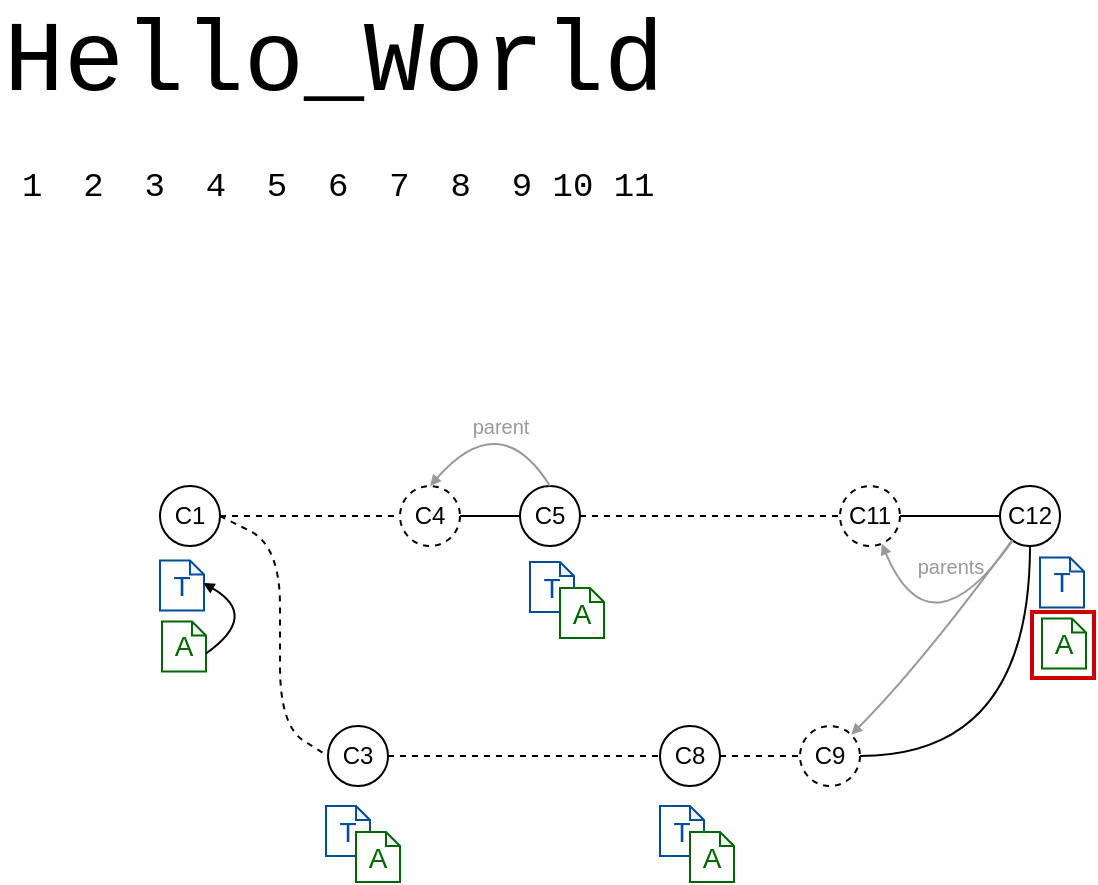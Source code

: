 <mxfile version="12.7.0" type="github">
  <diagram name="Page-1" id="97a40813-6b03-0c74-37c1-0168de264b11">
    <mxGraphModel dx="1023" dy="626" grid="1" gridSize="10" guides="1" tooltips="1" connect="1" arrows="1" fold="1" page="1" pageScale="1" pageWidth="2000" pageHeight="1600" background="#ffffff" math="0" shadow="0">
      <root>
        <mxCell id="0"/>
        <mxCell id="1" parent="0"/>
        <mxCell id="CwLAQfS68uKpEtF0Guj3-4" value="" style="group;movable=1;resizable=1;rotatable=1;deletable=1;editable=1;connectable=1;fontSize=40;" parent="1" vertex="1" connectable="0">
          <mxGeometry x="30" y="80" width="350" height="25" as="geometry"/>
        </mxCell>
        <mxCell id="CwLAQfS68uKpEtF0Guj3-2" value="&lt;font face=&quot;Courier New&quot; style=&quot;font-size: 50px&quot;&gt;Hello_World&lt;/font&gt;" style="text;html=1;strokeColor=none;fillColor=none;align=left;verticalAlign=middle;whiteSpace=wrap;rounded=0;fontSize=20;fontStyle=0" parent="CwLAQfS68uKpEtF0Guj3-4" vertex="1">
          <mxGeometry y="-30" width="350" height="55" as="geometry"/>
        </mxCell>
        <mxCell id="CwLAQfS68uKpEtF0Guj3-3" value="&lt;font face=&quot;Courier New&quot; style=&quot;font-size: 17px;&quot;&gt;1&amp;nbsp; 2&amp;nbsp; 3&amp;nbsp; 4&amp;nbsp; 5&amp;nbsp; 6&amp;nbsp; 7&amp;nbsp; 8&amp;nbsp; 9 10 11&lt;/font&gt;" style="text;html=1;strokeColor=none;fillColor=none;align=left;verticalAlign=middle;whiteSpace=wrap;rounded=0;fontSize=17;fontStyle=0" parent="1" vertex="1">
          <mxGeometry x="39" y="130.45" width="340" height="20" as="geometry"/>
        </mxCell>
        <mxCell id="64cpPwAOeaduIRwgOQb2-1" value="C1" style="ellipse;whiteSpace=wrap;html=1;aspect=fixed;" parent="1" vertex="1">
          <mxGeometry x="110" y="290" width="30" height="30" as="geometry"/>
        </mxCell>
        <mxCell id="64cpPwAOeaduIRwgOQb2-3" value="C4" style="ellipse;whiteSpace=wrap;html=1;aspect=fixed;dashed=1;" parent="1" vertex="1">
          <mxGeometry x="230" y="290" width="30" height="30" as="geometry"/>
        </mxCell>
        <mxCell id="BpkahpqtXGf5eHLUuk7b-1" value="C3" style="ellipse;whiteSpace=wrap;html=1;aspect=fixed;" vertex="1" parent="1">
          <mxGeometry x="194" y="410" width="30" height="30" as="geometry"/>
        </mxCell>
        <mxCell id="BpkahpqtXGf5eHLUuk7b-2" value="&lt;font style=&quot;font-size: 14px&quot;&gt;T&lt;/font&gt;" style="shape=note;whiteSpace=wrap;html=1;backgroundOutline=1;darkOpacity=0.05;size=7;strokeColor=#004C99;fontColor=#004C99;" vertex="1" parent="1">
          <mxGeometry x="110" y="327.25" width="22" height="25" as="geometry"/>
        </mxCell>
        <mxCell id="BpkahpqtXGf5eHLUuk7b-3" value="&lt;font style=&quot;font-size: 14px&quot;&gt;A&lt;/font&gt;" style="shape=note;whiteSpace=wrap;html=1;backgroundOutline=1;darkOpacity=0.05;size=7;strokeColor=#006600;fontColor=#006600;" vertex="1" parent="1">
          <mxGeometry x="111" y="357.75" width="22" height="25" as="geometry"/>
        </mxCell>
        <mxCell id="BpkahpqtXGf5eHLUuk7b-4" value="" style="endArrow=block;html=1;fontColor=#006600;exitX=0;exitY=0;exitDx=22;exitDy=16;exitPerimeter=0;entryX=0.985;entryY=0.449;entryDx=0;entryDy=0;entryPerimeter=0;curved=1;endFill=1;endSize=3;" edge="1" parent="1" source="BpkahpqtXGf5eHLUuk7b-3" target="BpkahpqtXGf5eHLUuk7b-2">
          <mxGeometry width="50" height="50" relative="1" as="geometry">
            <mxPoint x="30" y="464.75" as="sourcePoint"/>
            <mxPoint x="80" y="414.75" as="targetPoint"/>
            <Array as="points">
              <mxPoint x="160" y="354.75"/>
            </Array>
          </mxGeometry>
        </mxCell>
        <mxCell id="BpkahpqtXGf5eHLUuk7b-5" value="C5" style="ellipse;whiteSpace=wrap;html=1;aspect=fixed;" vertex="1" parent="1">
          <mxGeometry x="290" y="290" width="30" height="30" as="geometry"/>
        </mxCell>
        <mxCell id="BpkahpqtXGf5eHLUuk7b-6" value="" style="endArrow=none;dashed=1;html=1;fontColor=#006600;entryX=0;entryY=0.5;entryDx=0;entryDy=0;" edge="1" parent="1" source="64cpPwAOeaduIRwgOQb2-1" target="64cpPwAOeaduIRwgOQb2-3">
          <mxGeometry width="50" height="50" relative="1" as="geometry">
            <mxPoint x="30" y="510" as="sourcePoint"/>
            <mxPoint x="80" y="460" as="targetPoint"/>
          </mxGeometry>
        </mxCell>
        <mxCell id="BpkahpqtXGf5eHLUuk7b-7" value="" style="endArrow=none;html=1;fontColor=#006600;entryX=0;entryY=0.5;entryDx=0;entryDy=0;exitX=1;exitY=0.5;exitDx=0;exitDy=0;" edge="1" parent="1" source="64cpPwAOeaduIRwgOQb2-3" target="BpkahpqtXGf5eHLUuk7b-5">
          <mxGeometry width="50" height="50" relative="1" as="geometry">
            <mxPoint x="30" y="510" as="sourcePoint"/>
            <mxPoint x="80" y="460" as="targetPoint"/>
          </mxGeometry>
        </mxCell>
        <mxCell id="BpkahpqtXGf5eHLUuk7b-8" value="&lt;font style=&quot;font-size: 14px&quot;&gt;T&lt;/font&gt;" style="shape=note;whiteSpace=wrap;html=1;backgroundOutline=1;darkOpacity=0.05;size=7;strokeColor=#004C99;fontColor=#004C99;" vertex="1" parent="1">
          <mxGeometry x="295" y="328" width="22" height="25" as="geometry"/>
        </mxCell>
        <mxCell id="BpkahpqtXGf5eHLUuk7b-9" value="&lt;font style=&quot;font-size: 14px&quot;&gt;A&lt;/font&gt;" style="shape=note;whiteSpace=wrap;html=1;backgroundOutline=1;darkOpacity=0.05;size=7;strokeColor=#006600;fontColor=#006600;" vertex="1" parent="1">
          <mxGeometry x="310" y="341" width="22" height="25" as="geometry"/>
        </mxCell>
        <mxCell id="BpkahpqtXGf5eHLUuk7b-11" value="&lt;font style=&quot;font-size: 14px&quot;&gt;T&lt;/font&gt;" style="shape=note;whiteSpace=wrap;html=1;backgroundOutline=1;darkOpacity=0.05;size=7;strokeColor=#004C99;fontColor=#004C99;" vertex="1" parent="1">
          <mxGeometry x="193" y="450" width="22" height="25" as="geometry"/>
        </mxCell>
        <mxCell id="BpkahpqtXGf5eHLUuk7b-12" value="&lt;font style=&quot;font-size: 14px&quot;&gt;A&lt;/font&gt;" style="shape=note;whiteSpace=wrap;html=1;backgroundOutline=1;darkOpacity=0.05;size=7;strokeColor=#006600;fontColor=#006600;" vertex="1" parent="1">
          <mxGeometry x="208" y="463" width="22" height="25" as="geometry"/>
        </mxCell>
        <mxCell id="BpkahpqtXGf5eHLUuk7b-13" value="" style="endArrow=none;dashed=1;html=1;fontColor=#006600;entryX=0;entryY=0.5;entryDx=0;entryDy=0;exitX=1;exitY=0.5;exitDx=0;exitDy=0;jumpSize=23;arcSize=60;" edge="1" parent="1" source="64cpPwAOeaduIRwgOQb2-1" target="BpkahpqtXGf5eHLUuk7b-1">
          <mxGeometry width="50" height="50" relative="1" as="geometry">
            <mxPoint x="150" y="315" as="sourcePoint"/>
            <mxPoint x="240" y="315" as="targetPoint"/>
            <Array as="points">
              <mxPoint x="170" y="320"/>
              <mxPoint x="170" y="410"/>
            </Array>
          </mxGeometry>
        </mxCell>
        <mxCell id="BpkahpqtXGf5eHLUuk7b-14" value="C8" style="ellipse;whiteSpace=wrap;html=1;aspect=fixed;" vertex="1" parent="1">
          <mxGeometry x="360" y="410" width="30" height="30" as="geometry"/>
        </mxCell>
        <mxCell id="BpkahpqtXGf5eHLUuk7b-15" value="" style="endArrow=none;dashed=1;html=1;fontColor=#006600;" edge="1" parent="1" source="BpkahpqtXGf5eHLUuk7b-1" target="BpkahpqtXGf5eHLUuk7b-14">
          <mxGeometry width="50" height="50" relative="1" as="geometry">
            <mxPoint x="150" y="315" as="sourcePoint"/>
            <mxPoint x="240" y="315" as="targetPoint"/>
          </mxGeometry>
        </mxCell>
        <mxCell id="BpkahpqtXGf5eHLUuk7b-16" value="&lt;font style=&quot;font-size: 14px&quot;&gt;T&lt;/font&gt;" style="shape=note;whiteSpace=wrap;html=1;backgroundOutline=1;darkOpacity=0.05;size=7;strokeColor=#004C99;fontColor=#004C99;" vertex="1" parent="1">
          <mxGeometry x="360" y="450" width="22" height="25" as="geometry"/>
        </mxCell>
        <mxCell id="BpkahpqtXGf5eHLUuk7b-17" value="&lt;font style=&quot;font-size: 14px&quot;&gt;A&lt;/font&gt;" style="shape=note;whiteSpace=wrap;html=1;backgroundOutline=1;darkOpacity=0.05;size=7;strokeColor=#006600;fontColor=#006600;" vertex="1" parent="1">
          <mxGeometry x="375" y="463" width="22" height="25" as="geometry"/>
        </mxCell>
        <mxCell id="BpkahpqtXGf5eHLUuk7b-19" value="C11" style="ellipse;whiteSpace=wrap;html=1;aspect=fixed;dashed=1;" vertex="1" parent="1">
          <mxGeometry x="450" y="290" width="30" height="30" as="geometry"/>
        </mxCell>
        <mxCell id="BpkahpqtXGf5eHLUuk7b-20" value="" style="endArrow=none;html=1;fontColor=#006600;entryX=0;entryY=0.5;entryDx=0;entryDy=0;exitX=1;exitY=0.5;exitDx=0;exitDy=0;dashed=1;" edge="1" parent="1" source="BpkahpqtXGf5eHLUuk7b-5" target="BpkahpqtXGf5eHLUuk7b-19">
          <mxGeometry width="50" height="50" relative="1" as="geometry">
            <mxPoint x="270" y="315" as="sourcePoint"/>
            <mxPoint x="300" y="315" as="targetPoint"/>
          </mxGeometry>
        </mxCell>
        <mxCell id="BpkahpqtXGf5eHLUuk7b-21" value="" style="endArrow=block;html=1;fontColor=#006600;exitX=0.5;exitY=0;exitDx=0;exitDy=0;entryX=0.5;entryY=0;entryDx=0;entryDy=0;endFill=1;endSize=3;arcSize=60;strokeColor=#999999;curved=1;" edge="1" parent="1" source="BpkahpqtXGf5eHLUuk7b-5" target="64cpPwAOeaduIRwgOQb2-3">
          <mxGeometry width="50" height="50" relative="1" as="geometry">
            <mxPoint x="283" y="275.27" as="sourcePoint"/>
            <mxPoint x="281.67" y="239.995" as="targetPoint"/>
            <Array as="points">
              <mxPoint x="280" y="250"/>
            </Array>
          </mxGeometry>
        </mxCell>
        <mxCell id="BpkahpqtXGf5eHLUuk7b-25" value="parent" style="text;html=1;align=center;verticalAlign=middle;resizable=0;points=[];autosize=1;fontColor=#999999;fontSize=10;strokeColor=none;" vertex="1" parent="1">
          <mxGeometry x="260" y="250" width="40" height="20" as="geometry"/>
        </mxCell>
        <mxCell id="BpkahpqtXGf5eHLUuk7b-26" value="C12" style="ellipse;whiteSpace=wrap;html=1;aspect=fixed;" vertex="1" parent="1">
          <mxGeometry x="530" y="290" width="30" height="30" as="geometry"/>
        </mxCell>
        <mxCell id="BpkahpqtXGf5eHLUuk7b-27" value="" style="endArrow=none;html=1;fontColor=#006600;exitX=1;exitY=0.5;exitDx=0;exitDy=0;" edge="1" parent="1" source="BpkahpqtXGf5eHLUuk7b-19" target="BpkahpqtXGf5eHLUuk7b-26">
          <mxGeometry width="50" height="50" relative="1" as="geometry">
            <mxPoint x="330" y="315" as="sourcePoint"/>
            <mxPoint x="460.0" y="315" as="targetPoint"/>
          </mxGeometry>
        </mxCell>
        <mxCell id="BpkahpqtXGf5eHLUuk7b-28" value="C9" style="ellipse;whiteSpace=wrap;html=1;aspect=fixed;dashed=1;" vertex="1" parent="1">
          <mxGeometry x="430" y="410" width="30" height="30" as="geometry"/>
        </mxCell>
        <mxCell id="BpkahpqtXGf5eHLUuk7b-29" value="" style="endArrow=none;html=1;fontColor=#006600;dashed=1;" edge="1" parent="1" source="BpkahpqtXGf5eHLUuk7b-14" target="BpkahpqtXGf5eHLUuk7b-28">
          <mxGeometry width="50" height="50" relative="1" as="geometry">
            <mxPoint x="330" y="315" as="sourcePoint"/>
            <mxPoint x="460.0" y="315" as="targetPoint"/>
          </mxGeometry>
        </mxCell>
        <mxCell id="BpkahpqtXGf5eHLUuk7b-30" value="" style="endArrow=none;html=1;fontColor=#006600;edgeStyle=orthogonalEdgeStyle;curved=1;" edge="1" parent="1" source="BpkahpqtXGf5eHLUuk7b-28" target="BpkahpqtXGf5eHLUuk7b-26">
          <mxGeometry width="50" height="50" relative="1" as="geometry">
            <mxPoint x="490.0" y="315" as="sourcePoint"/>
            <mxPoint x="540.0" y="315" as="targetPoint"/>
          </mxGeometry>
        </mxCell>
        <mxCell id="BpkahpqtXGf5eHLUuk7b-33" value="parents" style="text;html=1;align=center;verticalAlign=middle;resizable=0;points=[];autosize=1;fontColor=#999999;fontSize=10;strokeColor=none;" vertex="1" parent="1">
          <mxGeometry x="480" y="320" width="50" height="20" as="geometry"/>
        </mxCell>
        <mxCell id="BpkahpqtXGf5eHLUuk7b-34" value="" style="endArrow=block;html=1;fontColor=#006600;endFill=1;endSize=3;arcSize=60;strokeColor=#999999;curved=1;" edge="1" parent="1" source="BpkahpqtXGf5eHLUuk7b-26" target="BpkahpqtXGf5eHLUuk7b-28">
          <mxGeometry width="50" height="50" relative="1" as="geometry">
            <mxPoint x="510" y="406" as="sourcePoint"/>
            <mxPoint x="450" y="406" as="targetPoint"/>
            <Array as="points">
              <mxPoint x="490" y="380"/>
            </Array>
          </mxGeometry>
        </mxCell>
        <mxCell id="BpkahpqtXGf5eHLUuk7b-35" value="" style="endArrow=block;html=1;fontColor=#006600;endFill=1;endSize=3;arcSize=60;strokeColor=#999999;curved=1;" edge="1" parent="1" source="BpkahpqtXGf5eHLUuk7b-26" target="BpkahpqtXGf5eHLUuk7b-19">
          <mxGeometry width="50" height="50" relative="1" as="geometry">
            <mxPoint x="544.444" y="325.657" as="sourcePoint"/>
            <mxPoint x="463.431" y="422.594" as="targetPoint"/>
            <Array as="points">
              <mxPoint x="495" y="376"/>
            </Array>
          </mxGeometry>
        </mxCell>
        <mxCell id="BpkahpqtXGf5eHLUuk7b-38" value="&lt;font style=&quot;font-size: 14px&quot;&gt;T&lt;/font&gt;" style="shape=note;whiteSpace=wrap;html=1;backgroundOutline=1;darkOpacity=0.05;size=7;strokeColor=#004C99;fontColor=#004C99;" vertex="1" parent="1">
          <mxGeometry x="550" y="325.75" width="22" height="25" as="geometry"/>
        </mxCell>
        <mxCell id="BpkahpqtXGf5eHLUuk7b-39" value="&lt;font style=&quot;font-size: 14px&quot;&gt;A&lt;/font&gt;" style="shape=note;whiteSpace=wrap;html=1;backgroundOutline=1;darkOpacity=0.05;size=7;strokeColor=#006600;fontColor=#006600;" vertex="1" parent="1">
          <mxGeometry x="551" y="356.25" width="22" height="25" as="geometry"/>
        </mxCell>
        <mxCell id="BpkahpqtXGf5eHLUuk7b-41" value="" style="rounded=0;whiteSpace=wrap;html=1;strokeColor=#CC0000;fontSize=10;fontColor=#999999;fillColor=none;strokeWidth=2;" vertex="1" parent="1">
          <mxGeometry x="546" y="353" width="31" height="33" as="geometry"/>
        </mxCell>
      </root>
    </mxGraphModel>
  </diagram>
</mxfile>
